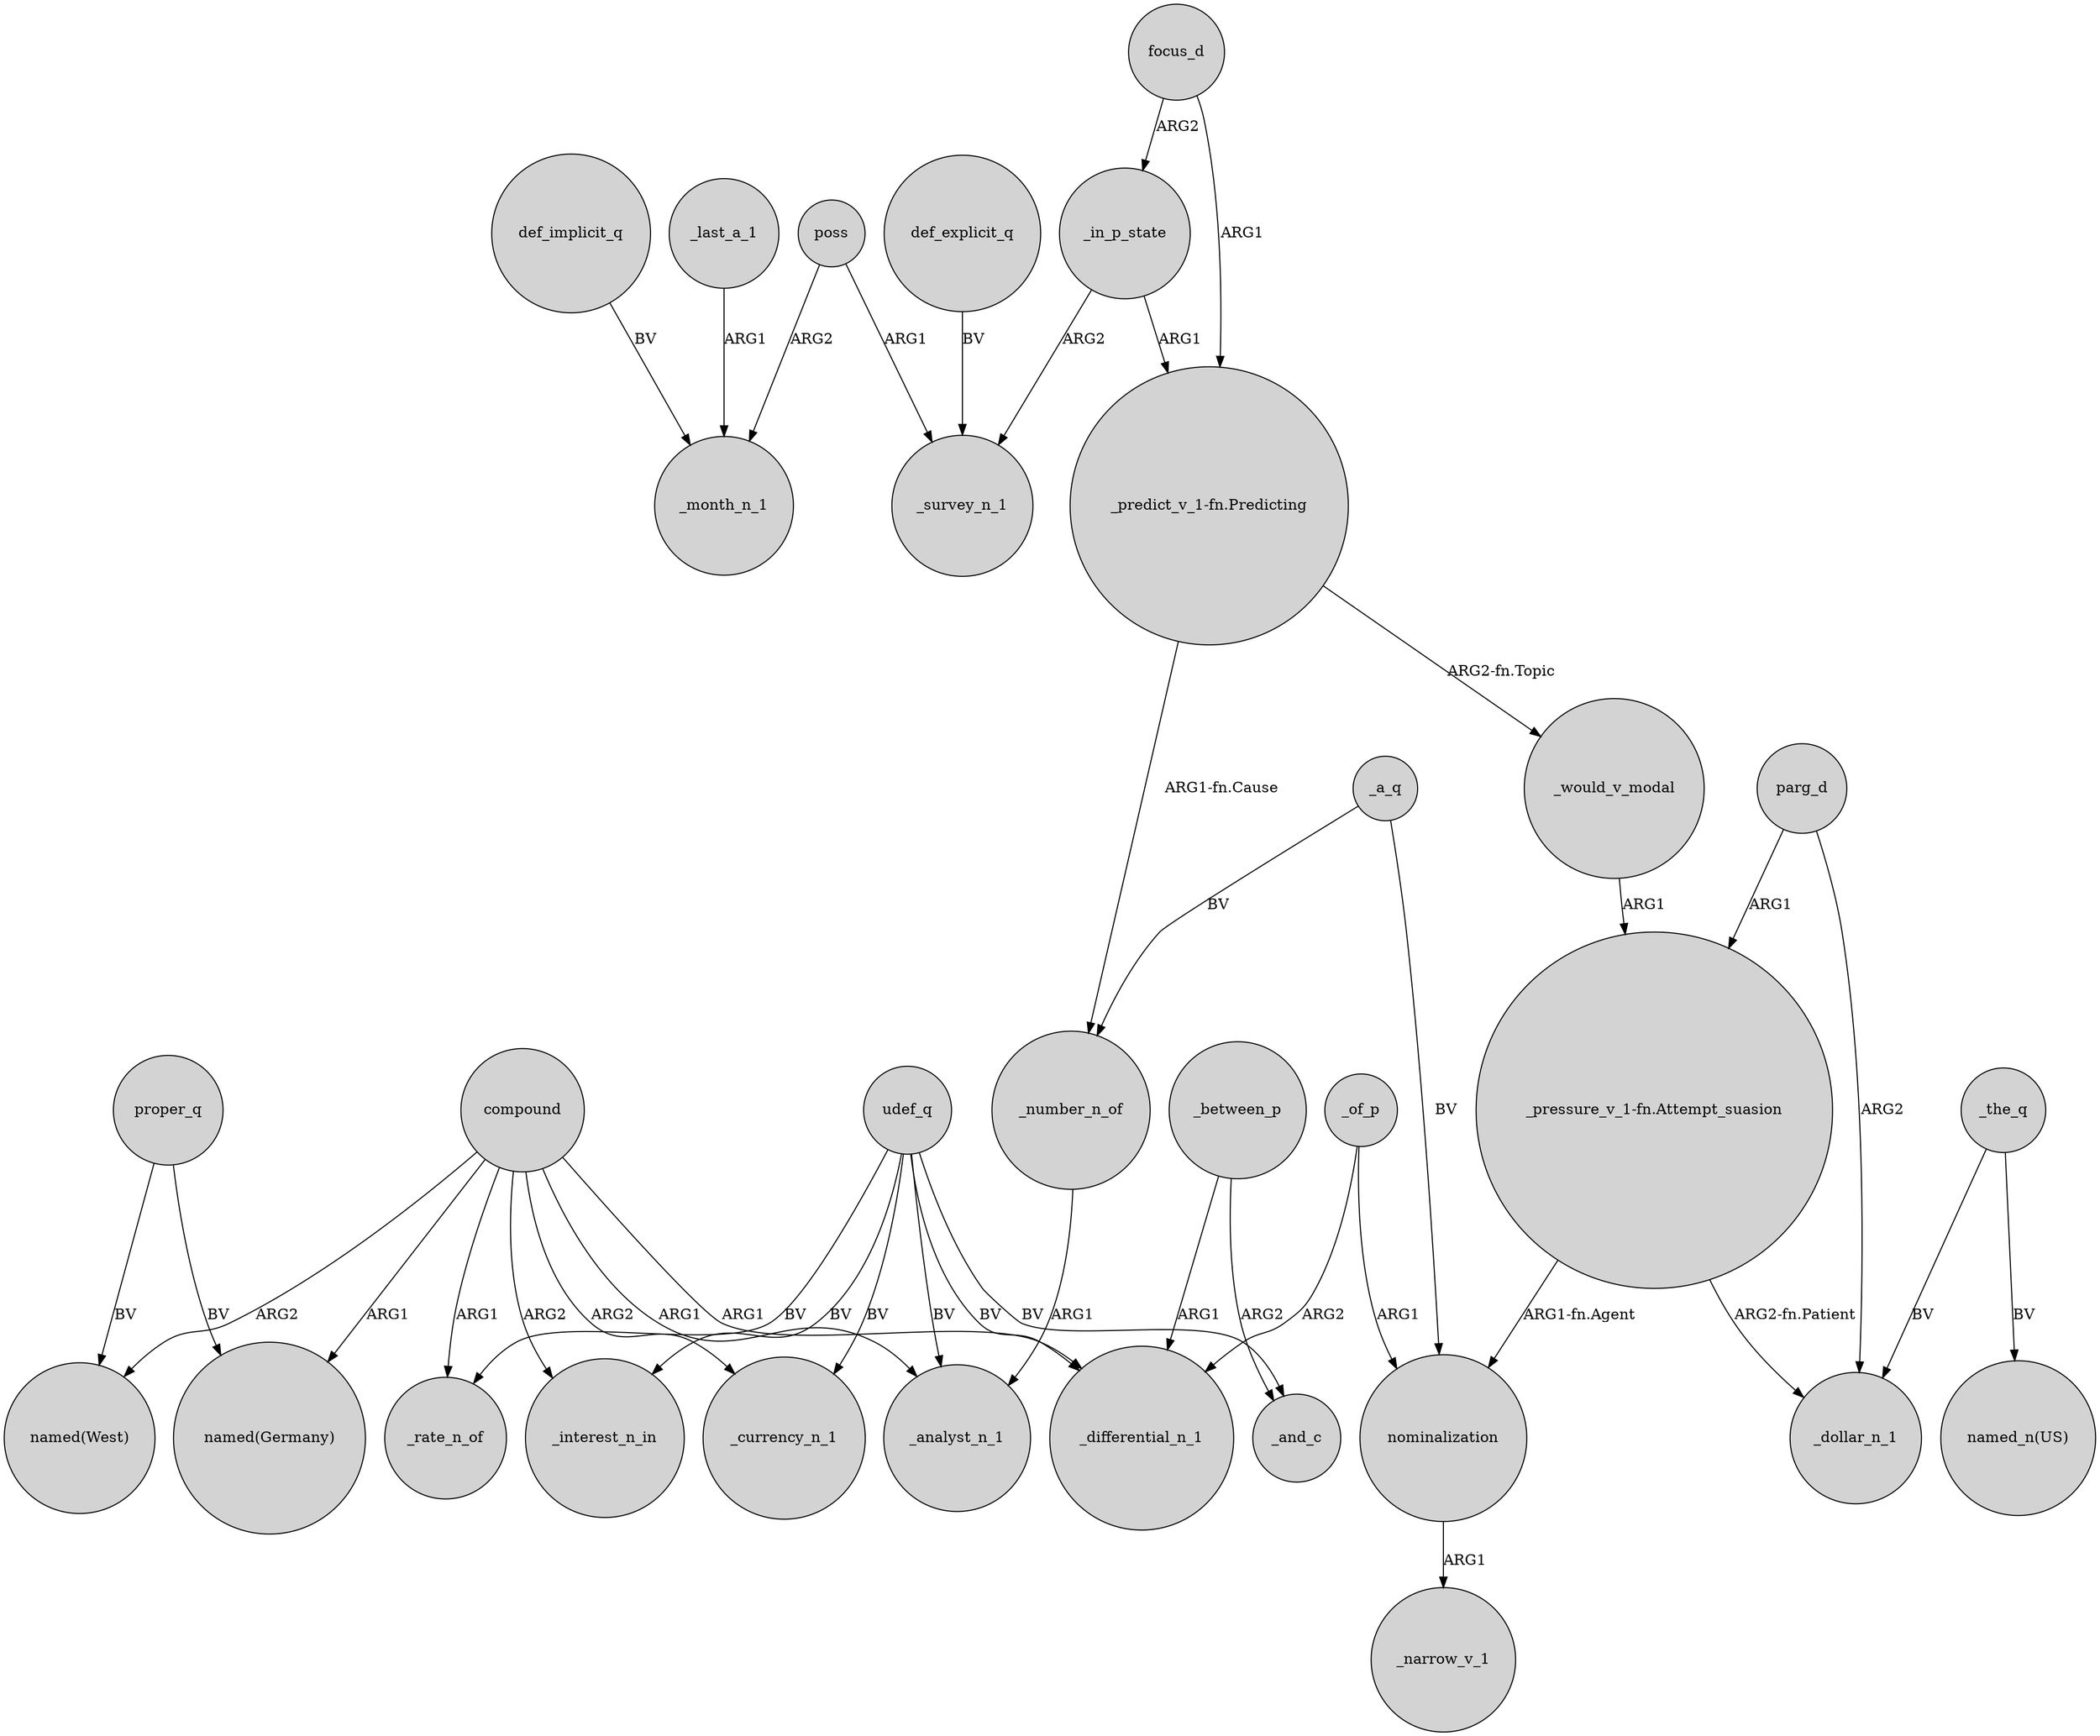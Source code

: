 digraph {
	node [shape=circle style=filled]
	def_implicit_q -> _month_n_1 [label=BV]
	poss -> _month_n_1 [label=ARG2]
	compound -> "named(West)" [label=ARG2]
	proper_q -> "named(Germany)" [label=BV]
	_a_q -> _number_n_of [label=BV]
	_in_p_state -> _survey_n_1 [label=ARG2]
	focus_d -> _in_p_state [label=ARG2]
	compound -> _rate_n_of [label=ARG1]
	_the_q -> _dollar_n_1 [label=BV]
	compound -> _differential_n_1 [label=ARG1]
	focus_d -> "_predict_v_1-fn.Predicting" [label=ARG1]
	udef_q -> _rate_n_of [label=BV]
	_a_q -> nominalization [label=BV]
	_would_v_modal -> "_pressure_v_1-fn.Attempt_suasion" [label=ARG1]
	udef_q -> _interest_n_in [label=BV]
	proper_q -> "named(West)" [label=BV]
	"_pressure_v_1-fn.Attempt_suasion" -> _dollar_n_1 [label="ARG2-fn.Patient"]
	_of_p -> nominalization [label=ARG1]
	udef_q -> _currency_n_1 [label=BV]
	compound -> _interest_n_in [label=ARG2]
	_the_q -> "named_n(US)" [label=BV]
	poss -> _survey_n_1 [label=ARG1]
	def_explicit_q -> _survey_n_1 [label=BV]
	compound -> _currency_n_1 [label=ARG2]
	"_predict_v_1-fn.Predicting" -> _number_n_of [label="ARG1-fn.Cause"]
	_between_p -> _differential_n_1 [label=ARG1]
	compound -> "named(Germany)" [label=ARG1]
	_between_p -> _and_c [label=ARG2]
	udef_q -> _differential_n_1 [label=BV]
	nominalization -> _narrow_v_1 [label=ARG1]
	"_pressure_v_1-fn.Attempt_suasion" -> nominalization [label="ARG1-fn.Agent"]
	parg_d -> _dollar_n_1 [label=ARG2]
	_last_a_1 -> _month_n_1 [label=ARG1]
	_in_p_state -> "_predict_v_1-fn.Predicting" [label=ARG1]
	"_predict_v_1-fn.Predicting" -> _would_v_modal [label="ARG2-fn.Topic"]
	parg_d -> "_pressure_v_1-fn.Attempt_suasion" [label=ARG1]
	_number_n_of -> _analyst_n_1 [label=ARG1]
	udef_q -> _and_c [label=BV]
	udef_q -> _analyst_n_1 [label=BV]
	_of_p -> _differential_n_1 [label=ARG2]
	compound -> _analyst_n_1 [label=ARG1]
}
